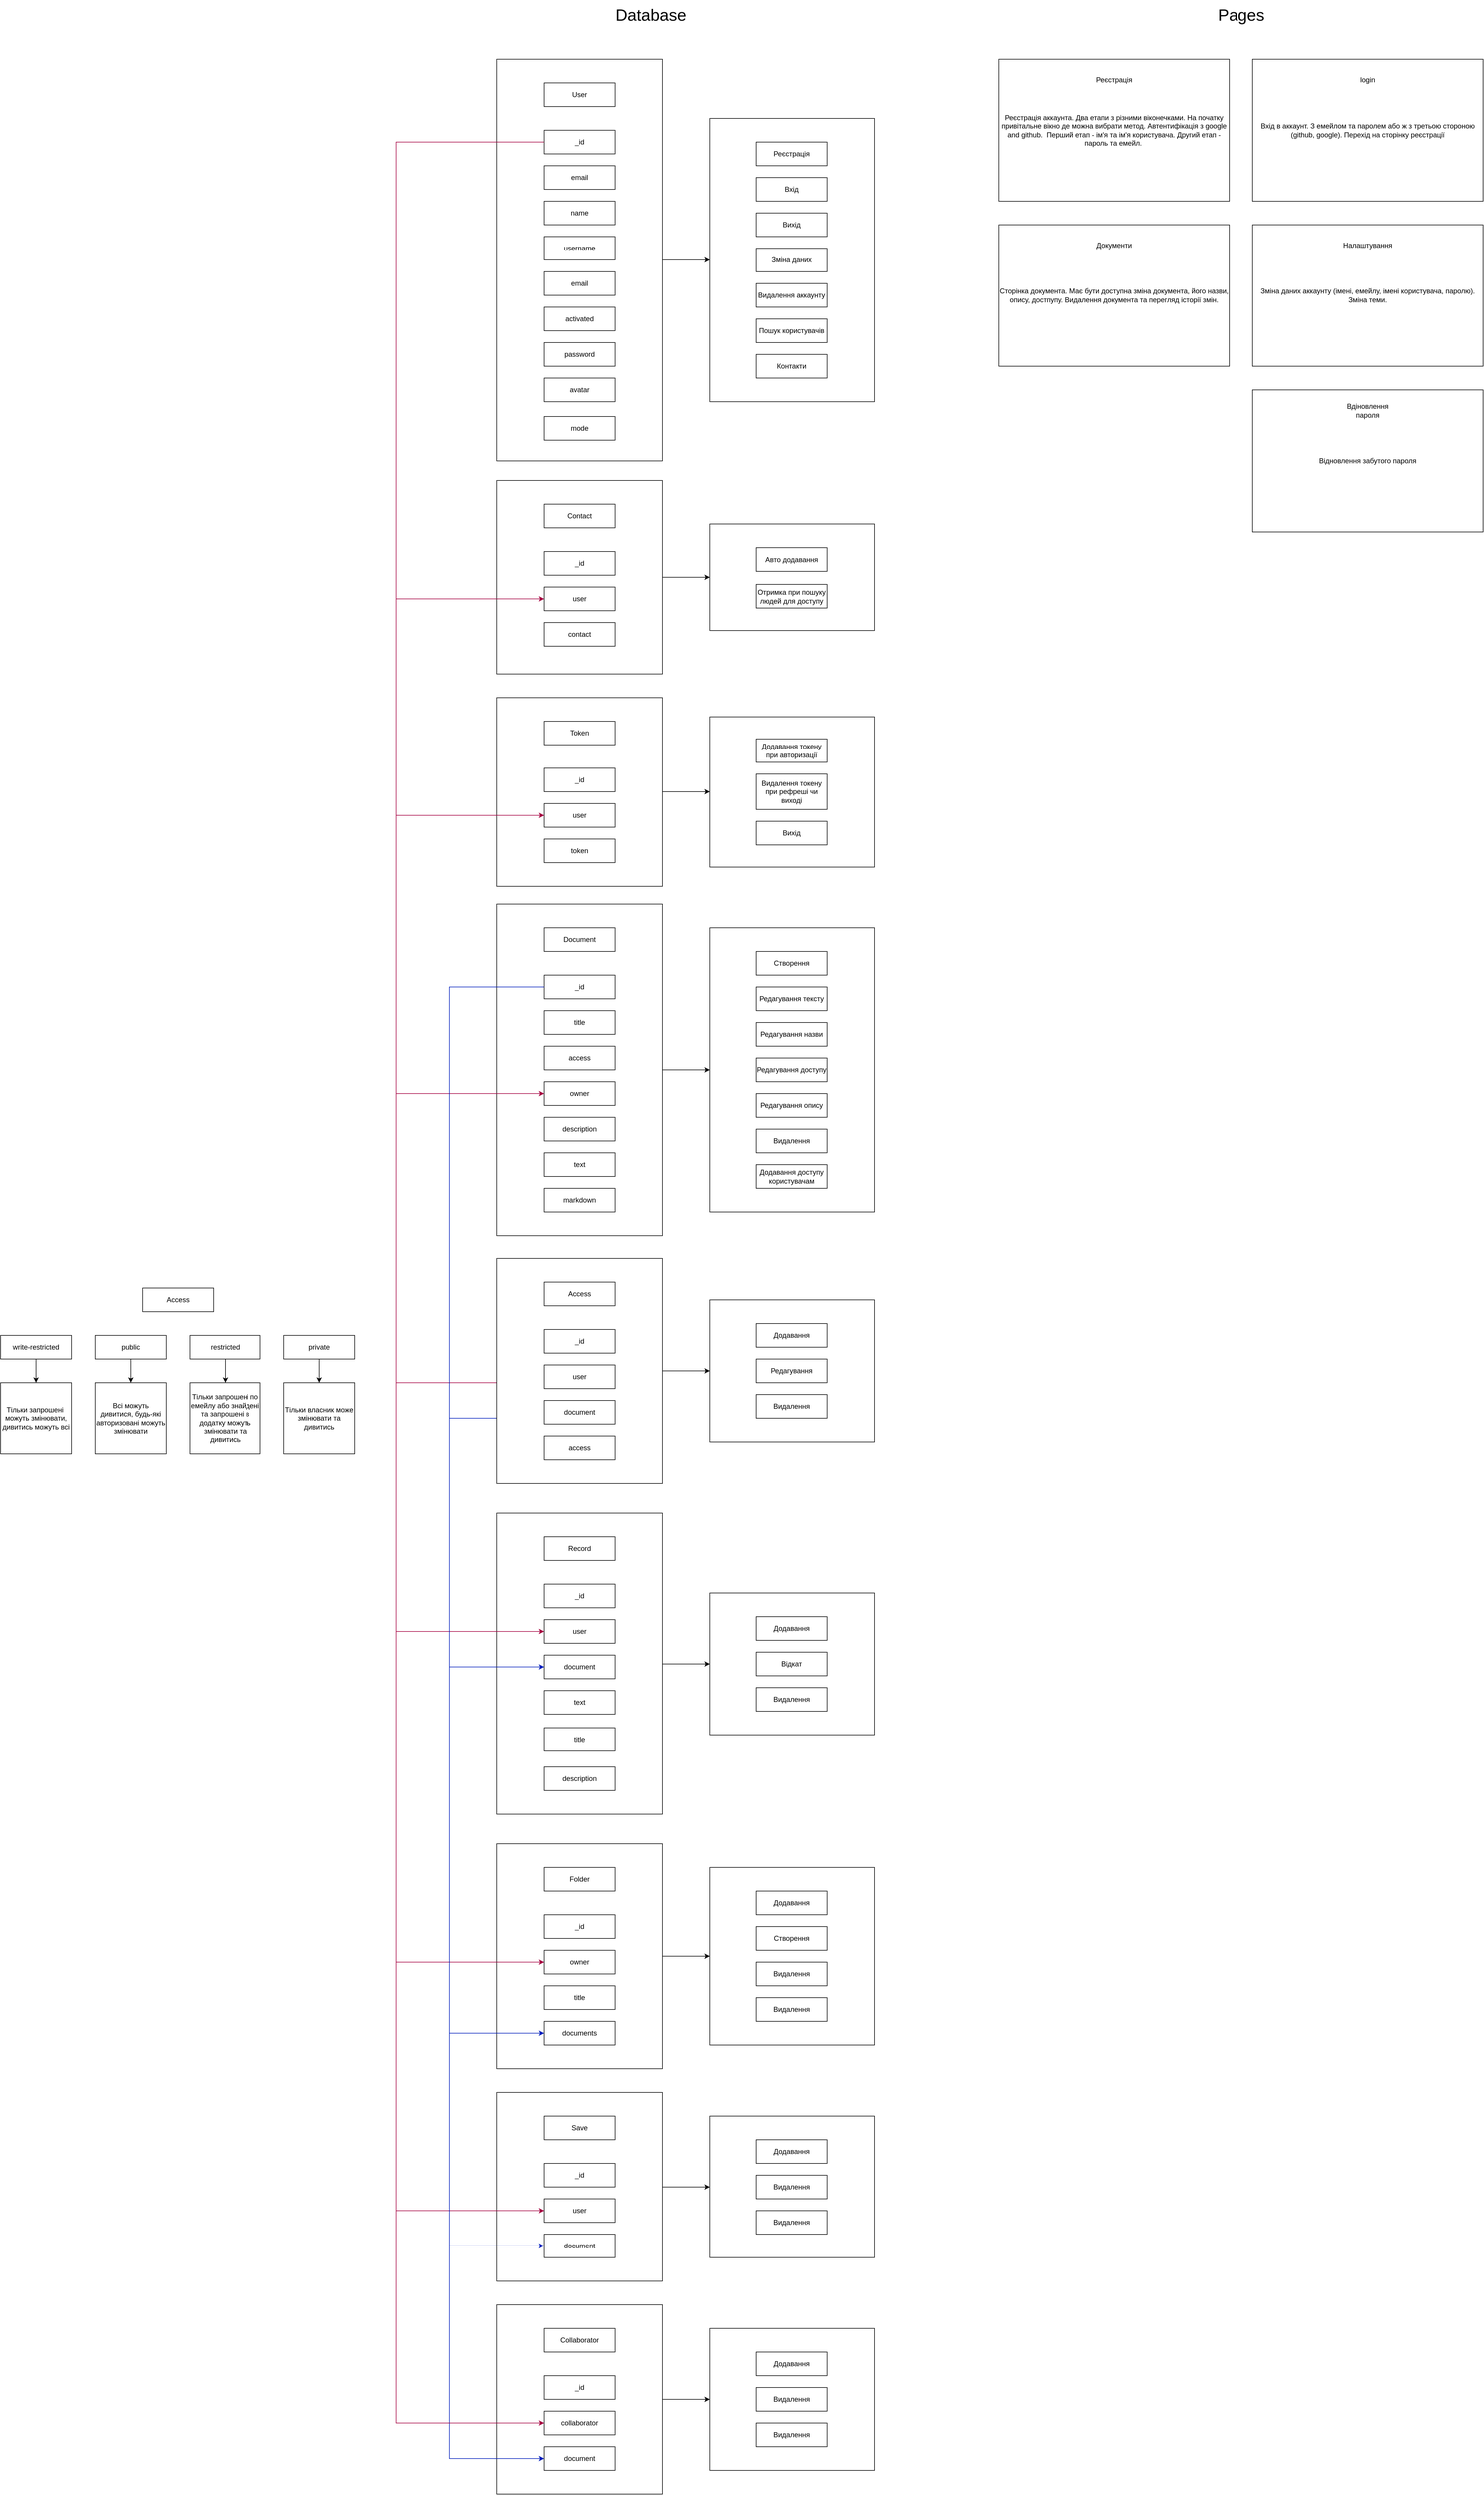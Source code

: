 <mxfile version="21.5.2" type="github">
  <diagram name="Сторінка-1" id="4nsPiJMsG7fjH1k0Aepe">
    <mxGraphModel dx="6904" dy="4074" grid="1" gridSize="10" guides="1" tooltips="1" connect="1" arrows="1" fold="1" page="1" pageScale="1" pageWidth="827" pageHeight="1169" math="0" shadow="0">
      <root>
        <mxCell id="0" />
        <mxCell id="1" parent="0" />
        <mxCell id="kGTJ_FDY-_hj6c9UGdYr-21" style="edgeStyle=orthogonalEdgeStyle;rounded=0;orthogonalLoop=1;jettySize=auto;html=1;exitX=1;exitY=0.5;exitDx=0;exitDy=0;entryX=0;entryY=0.5;entryDx=0;entryDy=0;" parent="1" source="kGTJ_FDY-_hj6c9UGdYr-20" target="kGTJ_FDY-_hj6c9UGdYr-18" edge="1">
          <mxGeometry relative="1" as="geometry" />
        </mxCell>
        <mxCell id="kGTJ_FDY-_hj6c9UGdYr-22" style="edgeStyle=orthogonalEdgeStyle;rounded=0;orthogonalLoop=1;jettySize=auto;html=1;exitX=1;exitY=0.5;exitDx=0;exitDy=0;entryX=0;entryY=0.5;entryDx=0;entryDy=0;" parent="1" source="kGTJ_FDY-_hj6c9UGdYr-23" target="kGTJ_FDY-_hj6c9UGdYr-24" edge="1">
          <mxGeometry relative="1" as="geometry" />
        </mxCell>
        <mxCell id="kGTJ_FDY-_hj6c9UGdYr-41" value="" style="group" parent="1" vertex="1" connectable="0">
          <mxGeometry x="200" y="180" width="280" height="480" as="geometry" />
        </mxCell>
        <mxCell id="kGTJ_FDY-_hj6c9UGdYr-18" value="" style="rounded=0;whiteSpace=wrap;html=1;" parent="kGTJ_FDY-_hj6c9UGdYr-41" vertex="1">
          <mxGeometry width="280" height="480" as="geometry" />
        </mxCell>
        <mxCell id="kGTJ_FDY-_hj6c9UGdYr-1" value="Реєстрація" style="rounded=0;whiteSpace=wrap;html=1;" parent="kGTJ_FDY-_hj6c9UGdYr-41" vertex="1">
          <mxGeometry x="80" y="40" width="120" height="40" as="geometry" />
        </mxCell>
        <mxCell id="kGTJ_FDY-_hj6c9UGdYr-2" value="Вхід" style="rounded=0;whiteSpace=wrap;html=1;" parent="kGTJ_FDY-_hj6c9UGdYr-41" vertex="1">
          <mxGeometry x="80" y="100" width="120" height="40" as="geometry" />
        </mxCell>
        <mxCell id="kGTJ_FDY-_hj6c9UGdYr-3" value="Вихід" style="rounded=0;whiteSpace=wrap;html=1;" parent="kGTJ_FDY-_hj6c9UGdYr-41" vertex="1">
          <mxGeometry x="80" y="160" width="120" height="40" as="geometry" />
        </mxCell>
        <mxCell id="kGTJ_FDY-_hj6c9UGdYr-4" value="Зміна даних" style="rounded=0;whiteSpace=wrap;html=1;" parent="kGTJ_FDY-_hj6c9UGdYr-41" vertex="1">
          <mxGeometry x="80" y="220" width="120" height="40" as="geometry" />
        </mxCell>
        <mxCell id="kGTJ_FDY-_hj6c9UGdYr-11" value="Пошук користувачів" style="rounded=0;whiteSpace=wrap;html=1;" parent="kGTJ_FDY-_hj6c9UGdYr-41" vertex="1">
          <mxGeometry x="80" y="340" width="120" height="40" as="geometry" />
        </mxCell>
        <mxCell id="kGTJ_FDY-_hj6c9UGdYr-15" value="Видалення аккаунту" style="rounded=0;whiteSpace=wrap;html=1;" parent="kGTJ_FDY-_hj6c9UGdYr-41" vertex="1">
          <mxGeometry x="80" y="280" width="120" height="40" as="geometry" />
        </mxCell>
        <mxCell id="kGTJ_FDY-_hj6c9UGdYr-16" value="Контакти" style="rounded=0;whiteSpace=wrap;html=1;" parent="kGTJ_FDY-_hj6c9UGdYr-41" vertex="1">
          <mxGeometry x="80" y="400" width="120" height="40" as="geometry" />
        </mxCell>
        <mxCell id="kGTJ_FDY-_hj6c9UGdYr-42" value="" style="group" parent="1" vertex="1" connectable="0">
          <mxGeometry x="-160" y="80" width="280" height="690" as="geometry" />
        </mxCell>
        <mxCell id="kGTJ_FDY-_hj6c9UGdYr-20" value="" style="rounded=0;whiteSpace=wrap;html=1;" parent="kGTJ_FDY-_hj6c9UGdYr-42" vertex="1">
          <mxGeometry width="280" height="680" as="geometry" />
        </mxCell>
        <mxCell id="kGTJ_FDY-_hj6c9UGdYr-5" value="User" style="rounded=0;whiteSpace=wrap;html=1;" parent="kGTJ_FDY-_hj6c9UGdYr-42" vertex="1">
          <mxGeometry x="80" y="40" width="120" height="40" as="geometry" />
        </mxCell>
        <mxCell id="kGTJ_FDY-_hj6c9UGdYr-6" value="email" style="rounded=0;whiteSpace=wrap;html=1;" parent="kGTJ_FDY-_hj6c9UGdYr-42" vertex="1">
          <mxGeometry x="80" y="180" width="120" height="40" as="geometry" />
        </mxCell>
        <mxCell id="kGTJ_FDY-_hj6c9UGdYr-7" value="name" style="rounded=0;whiteSpace=wrap;html=1;" parent="kGTJ_FDY-_hj6c9UGdYr-42" vertex="1">
          <mxGeometry x="80" y="240" width="120" height="40" as="geometry" />
        </mxCell>
        <mxCell id="kGTJ_FDY-_hj6c9UGdYr-8" value="username" style="rounded=0;whiteSpace=wrap;html=1;" parent="kGTJ_FDY-_hj6c9UGdYr-42" vertex="1">
          <mxGeometry x="80" y="300" width="120" height="40" as="geometry" />
        </mxCell>
        <mxCell id="kGTJ_FDY-_hj6c9UGdYr-9" value="email" style="rounded=0;whiteSpace=wrap;html=1;" parent="kGTJ_FDY-_hj6c9UGdYr-42" vertex="1">
          <mxGeometry x="80" y="360" width="120" height="40" as="geometry" />
        </mxCell>
        <mxCell id="kGTJ_FDY-_hj6c9UGdYr-10" value="activated" style="rounded=0;whiteSpace=wrap;html=1;" parent="kGTJ_FDY-_hj6c9UGdYr-42" vertex="1">
          <mxGeometry x="80" y="420" width="120" height="40" as="geometry" />
        </mxCell>
        <mxCell id="kGTJ_FDY-_hj6c9UGdYr-14" value="password" style="rounded=0;whiteSpace=wrap;html=1;" parent="kGTJ_FDY-_hj6c9UGdYr-42" vertex="1">
          <mxGeometry x="80" y="480" width="120" height="40" as="geometry" />
        </mxCell>
        <mxCell id="kGTJ_FDY-_hj6c9UGdYr-17" value="_id" style="rounded=0;whiteSpace=wrap;html=1;" parent="kGTJ_FDY-_hj6c9UGdYr-42" vertex="1">
          <mxGeometry x="80" y="120" width="120" height="40" as="geometry" />
        </mxCell>
        <mxCell id="kGTJ_FDY-_hj6c9UGdYr-40" value="avatar" style="rounded=0;whiteSpace=wrap;html=1;" parent="kGTJ_FDY-_hj6c9UGdYr-42" vertex="1">
          <mxGeometry x="80" y="540" width="120" height="40" as="geometry" />
        </mxCell>
        <mxCell id="kGTJ_FDY-_hj6c9UGdYr-98" value="mode" style="rounded=0;whiteSpace=wrap;html=1;" parent="kGTJ_FDY-_hj6c9UGdYr-42" vertex="1">
          <mxGeometry x="80" y="605" width="120" height="40" as="geometry" />
        </mxCell>
        <mxCell id="kGTJ_FDY-_hj6c9UGdYr-43" value="" style="group" parent="1" vertex="1" connectable="0">
          <mxGeometry x="200" y="866.5" width="280" height="180" as="geometry" />
        </mxCell>
        <mxCell id="kGTJ_FDY-_hj6c9UGdYr-24" value="" style="rounded=0;whiteSpace=wrap;html=1;" parent="kGTJ_FDY-_hj6c9UGdYr-43" vertex="1">
          <mxGeometry width="280" height="180" as="geometry" />
        </mxCell>
        <mxCell id="kGTJ_FDY-_hj6c9UGdYr-25" value="Авто додавання" style="rounded=0;whiteSpace=wrap;html=1;" parent="kGTJ_FDY-_hj6c9UGdYr-43" vertex="1">
          <mxGeometry x="80" y="40" width="120" height="40" as="geometry" />
        </mxCell>
        <mxCell id="kGTJ_FDY-_hj6c9UGdYr-157" value="Отримка при пошуку людей для доступу" style="rounded=0;whiteSpace=wrap;html=1;" parent="kGTJ_FDY-_hj6c9UGdYr-43" vertex="1">
          <mxGeometry x="80" y="102" width="120" height="40" as="geometry" />
        </mxCell>
        <mxCell id="kGTJ_FDY-_hj6c9UGdYr-44" value="" style="group" parent="1" vertex="1" connectable="0">
          <mxGeometry x="-160" y="793" width="280" height="327" as="geometry" />
        </mxCell>
        <mxCell id="kGTJ_FDY-_hj6c9UGdYr-23" value="" style="rounded=0;whiteSpace=wrap;html=1;" parent="kGTJ_FDY-_hj6c9UGdYr-44" vertex="1">
          <mxGeometry width="280" height="327" as="geometry" />
        </mxCell>
        <mxCell id="kGTJ_FDY-_hj6c9UGdYr-29" value="Contact" style="rounded=0;whiteSpace=wrap;html=1;" parent="kGTJ_FDY-_hj6c9UGdYr-44" vertex="1">
          <mxGeometry x="80" y="40" width="120" height="40" as="geometry" />
        </mxCell>
        <mxCell id="kGTJ_FDY-_hj6c9UGdYr-30" value="user" style="rounded=0;whiteSpace=wrap;html=1;" parent="kGTJ_FDY-_hj6c9UGdYr-44" vertex="1">
          <mxGeometry x="80" y="180" width="120" height="40" as="geometry" />
        </mxCell>
        <mxCell id="kGTJ_FDY-_hj6c9UGdYr-31" value="contact" style="rounded=0;whiteSpace=wrap;html=1;" parent="kGTJ_FDY-_hj6c9UGdYr-44" vertex="1">
          <mxGeometry x="80" y="240" width="120" height="40" as="geometry" />
        </mxCell>
        <mxCell id="kGTJ_FDY-_hj6c9UGdYr-39" value="_id" style="rounded=0;whiteSpace=wrap;html=1;" parent="kGTJ_FDY-_hj6c9UGdYr-44" vertex="1">
          <mxGeometry x="80" y="120" width="120" height="40" as="geometry" />
        </mxCell>
        <mxCell id="kGTJ_FDY-_hj6c9UGdYr-55" style="edgeStyle=orthogonalEdgeStyle;rounded=0;orthogonalLoop=1;jettySize=auto;html=1;exitX=1;exitY=0.5;exitDx=0;exitDy=0;entryX=0;entryY=0.5;entryDx=0;entryDy=0;" parent="1" source="kGTJ_FDY-_hj6c9UGdYr-66" target="kGTJ_FDY-_hj6c9UGdYr-57" edge="1">
          <mxGeometry relative="1" as="geometry" />
        </mxCell>
        <mxCell id="kGTJ_FDY-_hj6c9UGdYr-65" value="ac" style="group" parent="1" vertex="1" connectable="0">
          <mxGeometry x="-160" y="1160" width="280" height="620" as="geometry" />
        </mxCell>
        <mxCell id="kGTJ_FDY-_hj6c9UGdYr-66" value="" style="rounded=0;whiteSpace=wrap;html=1;" parent="kGTJ_FDY-_hj6c9UGdYr-65" vertex="1">
          <mxGeometry width="280" height="320" as="geometry" />
        </mxCell>
        <mxCell id="kGTJ_FDY-_hj6c9UGdYr-67" value="Token" style="rounded=0;whiteSpace=wrap;html=1;" parent="kGTJ_FDY-_hj6c9UGdYr-65" vertex="1">
          <mxGeometry x="80" y="40" width="120" height="40" as="geometry" />
        </mxCell>
        <mxCell id="kGTJ_FDY-_hj6c9UGdYr-68" value="user" style="rounded=0;whiteSpace=wrap;html=1;" parent="kGTJ_FDY-_hj6c9UGdYr-65" vertex="1">
          <mxGeometry x="80" y="180" width="120" height="40" as="geometry" />
        </mxCell>
        <mxCell id="kGTJ_FDY-_hj6c9UGdYr-69" value="token" style="rounded=0;whiteSpace=wrap;html=1;" parent="kGTJ_FDY-_hj6c9UGdYr-65" vertex="1">
          <mxGeometry x="80" y="240" width="120" height="40" as="geometry" />
        </mxCell>
        <mxCell id="kGTJ_FDY-_hj6c9UGdYr-74" value="_id" style="rounded=0;whiteSpace=wrap;html=1;" parent="kGTJ_FDY-_hj6c9UGdYr-65" vertex="1">
          <mxGeometry x="80" y="120" width="120" height="40" as="geometry" />
        </mxCell>
        <mxCell id="kGTJ_FDY-_hj6c9UGdYr-78" value="" style="group" parent="1" vertex="1" connectable="0">
          <mxGeometry x="200" y="1550" width="280" height="480" as="geometry" />
        </mxCell>
        <mxCell id="kGTJ_FDY-_hj6c9UGdYr-79" value="" style="rounded=0;whiteSpace=wrap;html=1;" parent="kGTJ_FDY-_hj6c9UGdYr-78" vertex="1">
          <mxGeometry width="280" height="480" as="geometry" />
        </mxCell>
        <mxCell id="kGTJ_FDY-_hj6c9UGdYr-80" value="Створення" style="rounded=0;whiteSpace=wrap;html=1;" parent="kGTJ_FDY-_hj6c9UGdYr-78" vertex="1">
          <mxGeometry x="80" y="40" width="120" height="40" as="geometry" />
        </mxCell>
        <mxCell id="kGTJ_FDY-_hj6c9UGdYr-81" value="Редагування тексту" style="rounded=0;whiteSpace=wrap;html=1;" parent="kGTJ_FDY-_hj6c9UGdYr-78" vertex="1">
          <mxGeometry x="80" y="100" width="120" height="40" as="geometry" />
        </mxCell>
        <mxCell id="kGTJ_FDY-_hj6c9UGdYr-82" value="Редагування назви" style="rounded=0;whiteSpace=wrap;html=1;" parent="kGTJ_FDY-_hj6c9UGdYr-78" vertex="1">
          <mxGeometry x="80" y="160" width="120" height="40" as="geometry" />
        </mxCell>
        <mxCell id="kGTJ_FDY-_hj6c9UGdYr-83" value="Редагування доступу" style="rounded=0;whiteSpace=wrap;html=1;" parent="kGTJ_FDY-_hj6c9UGdYr-78" vertex="1">
          <mxGeometry x="80" y="220" width="120" height="40" as="geometry" />
        </mxCell>
        <mxCell id="kGTJ_FDY-_hj6c9UGdYr-84" value="Видалення" style="rounded=0;whiteSpace=wrap;html=1;" parent="kGTJ_FDY-_hj6c9UGdYr-78" vertex="1">
          <mxGeometry x="80" y="340" width="120" height="40" as="geometry" />
        </mxCell>
        <mxCell id="kGTJ_FDY-_hj6c9UGdYr-85" value="Редагування опису" style="rounded=0;whiteSpace=wrap;html=1;" parent="kGTJ_FDY-_hj6c9UGdYr-78" vertex="1">
          <mxGeometry x="80" y="280" width="120" height="40" as="geometry" />
        </mxCell>
        <mxCell id="kGTJ_FDY-_hj6c9UGdYr-86" value="Додавання доступу користувачам" style="rounded=0;whiteSpace=wrap;html=1;" parent="kGTJ_FDY-_hj6c9UGdYr-78" vertex="1">
          <mxGeometry x="80" y="400" width="120" height="40" as="geometry" />
        </mxCell>
        <mxCell id="kGTJ_FDY-_hj6c9UGdYr-87" value="" style="group" parent="1" vertex="1" connectable="0">
          <mxGeometry x="-160" y="1510" width="280" height="620" as="geometry" />
        </mxCell>
        <mxCell id="kGTJ_FDY-_hj6c9UGdYr-88" value="" style="rounded=0;whiteSpace=wrap;html=1;" parent="kGTJ_FDY-_hj6c9UGdYr-87" vertex="1">
          <mxGeometry width="280" height="560" as="geometry" />
        </mxCell>
        <mxCell id="kGTJ_FDY-_hj6c9UGdYr-89" value="Document" style="rounded=0;whiteSpace=wrap;html=1;" parent="kGTJ_FDY-_hj6c9UGdYr-87" vertex="1">
          <mxGeometry x="80" y="40" width="120" height="40" as="geometry" />
        </mxCell>
        <mxCell id="kGTJ_FDY-_hj6c9UGdYr-90" value="title" style="rounded=0;whiteSpace=wrap;html=1;" parent="kGTJ_FDY-_hj6c9UGdYr-87" vertex="1">
          <mxGeometry x="80" y="180" width="120" height="40" as="geometry" />
        </mxCell>
        <mxCell id="kGTJ_FDY-_hj6c9UGdYr-91" value="access" style="rounded=0;whiteSpace=wrap;html=1;" parent="kGTJ_FDY-_hj6c9UGdYr-87" vertex="1">
          <mxGeometry x="80" y="240" width="120" height="40" as="geometry" />
        </mxCell>
        <mxCell id="kGTJ_FDY-_hj6c9UGdYr-92" value="owner" style="rounded=0;whiteSpace=wrap;html=1;" parent="kGTJ_FDY-_hj6c9UGdYr-87" vertex="1">
          <mxGeometry x="80" y="300" width="120" height="40" as="geometry" />
        </mxCell>
        <mxCell id="kGTJ_FDY-_hj6c9UGdYr-93" value="description" style="rounded=0;whiteSpace=wrap;html=1;" parent="kGTJ_FDY-_hj6c9UGdYr-87" vertex="1">
          <mxGeometry x="80" y="360" width="120" height="40" as="geometry" />
        </mxCell>
        <mxCell id="kGTJ_FDY-_hj6c9UGdYr-94" value="text" style="rounded=0;whiteSpace=wrap;html=1;" parent="kGTJ_FDY-_hj6c9UGdYr-87" vertex="1">
          <mxGeometry x="80" y="420" width="120" height="40" as="geometry" />
        </mxCell>
        <mxCell id="kGTJ_FDY-_hj6c9UGdYr-95" value="markdown" style="rounded=0;whiteSpace=wrap;html=1;" parent="kGTJ_FDY-_hj6c9UGdYr-87" vertex="1">
          <mxGeometry x="80" y="480" width="120" height="40" as="geometry" />
        </mxCell>
        <mxCell id="kGTJ_FDY-_hj6c9UGdYr-96" value="_id" style="rounded=0;whiteSpace=wrap;html=1;" parent="kGTJ_FDY-_hj6c9UGdYr-87" vertex="1">
          <mxGeometry x="80" y="120" width="120" height="40" as="geometry" />
        </mxCell>
        <mxCell id="kGTJ_FDY-_hj6c9UGdYr-77" style="edgeStyle=orthogonalEdgeStyle;rounded=0;orthogonalLoop=1;jettySize=auto;html=1;exitX=1;exitY=0.5;exitDx=0;exitDy=0;entryX=0;entryY=0.5;entryDx=0;entryDy=0;" parent="1" source="kGTJ_FDY-_hj6c9UGdYr-88" target="kGTJ_FDY-_hj6c9UGdYr-79" edge="1">
          <mxGeometry relative="1" as="geometry" />
        </mxCell>
        <mxCell id="kGTJ_FDY-_hj6c9UGdYr-103" value="" style="group" parent="1" vertex="1" connectable="0">
          <mxGeometry x="200" y="1192.5" width="280" height="255" as="geometry" />
        </mxCell>
        <mxCell id="kGTJ_FDY-_hj6c9UGdYr-57" value="" style="rounded=0;whiteSpace=wrap;html=1;" parent="kGTJ_FDY-_hj6c9UGdYr-103" vertex="1">
          <mxGeometry width="280" height="255" as="geometry" />
        </mxCell>
        <mxCell id="kGTJ_FDY-_hj6c9UGdYr-58" value="Додавання токену при авторизації" style="rounded=0;whiteSpace=wrap;html=1;" parent="kGTJ_FDY-_hj6c9UGdYr-103" vertex="1">
          <mxGeometry x="80" y="37.5" width="120" height="40" as="geometry" />
        </mxCell>
        <mxCell id="kGTJ_FDY-_hj6c9UGdYr-59" value="Видалення токену при рефреші чи виході" style="rounded=0;whiteSpace=wrap;html=1;" parent="kGTJ_FDY-_hj6c9UGdYr-103" vertex="1">
          <mxGeometry x="80" y="97.5" width="120" height="60" as="geometry" />
        </mxCell>
        <mxCell id="kGTJ_FDY-_hj6c9UGdYr-60" value="Вихід" style="rounded=0;whiteSpace=wrap;html=1;" parent="kGTJ_FDY-_hj6c9UGdYr-103" vertex="1">
          <mxGeometry x="80" y="177.5" width="120" height="40" as="geometry" />
        </mxCell>
        <mxCell id="kGTJ_FDY-_hj6c9UGdYr-124" style="edgeStyle=orthogonalEdgeStyle;rounded=0;orthogonalLoop=1;jettySize=auto;html=1;exitX=0;exitY=0.5;exitDx=0;exitDy=0;entryX=0;entryY=0.5;entryDx=0;entryDy=0;fillColor=#d80073;strokeColor=#A50040;" parent="1" source="kGTJ_FDY-_hj6c9UGdYr-17" target="kGTJ_FDY-_hj6c9UGdYr-30" edge="1">
          <mxGeometry relative="1" as="geometry">
            <Array as="points">
              <mxPoint x="-330" y="220" />
              <mxPoint x="-330" y="993" />
            </Array>
          </mxGeometry>
        </mxCell>
        <mxCell id="kGTJ_FDY-_hj6c9UGdYr-125" style="edgeStyle=orthogonalEdgeStyle;rounded=0;orthogonalLoop=1;jettySize=auto;html=1;exitX=0;exitY=0.5;exitDx=0;exitDy=0;entryX=0;entryY=0.5;entryDx=0;entryDy=0;fillColor=#d80073;strokeColor=#A50040;" parent="1" source="kGTJ_FDY-_hj6c9UGdYr-17" target="kGTJ_FDY-_hj6c9UGdYr-68" edge="1">
          <mxGeometry relative="1" as="geometry">
            <Array as="points">
              <mxPoint x="-330" y="220" />
              <mxPoint x="-330" y="1360" />
            </Array>
          </mxGeometry>
        </mxCell>
        <mxCell id="kGTJ_FDY-_hj6c9UGdYr-126" style="edgeStyle=orthogonalEdgeStyle;rounded=0;orthogonalLoop=1;jettySize=auto;html=1;exitX=0;exitY=0.5;exitDx=0;exitDy=0;entryX=0;entryY=0.5;entryDx=0;entryDy=0;fillColor=#d80073;strokeColor=#A50040;" parent="1" source="kGTJ_FDY-_hj6c9UGdYr-17" target="kGTJ_FDY-_hj6c9UGdYr-92" edge="1">
          <mxGeometry relative="1" as="geometry">
            <Array as="points">
              <mxPoint x="-330" y="220" />
              <mxPoint x="-330" y="1830" />
            </Array>
          </mxGeometry>
        </mxCell>
        <mxCell id="kGTJ_FDY-_hj6c9UGdYr-127" style="edgeStyle=orthogonalEdgeStyle;rounded=0;orthogonalLoop=1;jettySize=auto;html=1;exitX=0;exitY=0.5;exitDx=0;exitDy=0;entryX=0;entryY=0.5;entryDx=0;entryDy=0;fillColor=#d80073;strokeColor=#A50040;" parent="1" source="kGTJ_FDY-_hj6c9UGdYr-17" target="kGTJ_FDY-_hj6c9UGdYr-116" edge="1">
          <mxGeometry relative="1" as="geometry">
            <Array as="points">
              <mxPoint x="-330" y="220" />
              <mxPoint x="-330" y="2320" />
            </Array>
          </mxGeometry>
        </mxCell>
        <mxCell id="kGTJ_FDY-_hj6c9UGdYr-128" style="edgeStyle=orthogonalEdgeStyle;rounded=0;orthogonalLoop=1;jettySize=auto;html=1;exitX=0;exitY=0.5;exitDx=0;exitDy=0;entryX=0;entryY=0.5;entryDx=0;entryDy=0;fillColor=#0050ef;strokeColor=#001DBC;" parent="1" source="kGTJ_FDY-_hj6c9UGdYr-96" target="kGTJ_FDY-_hj6c9UGdYr-117" edge="1">
          <mxGeometry relative="1" as="geometry">
            <Array as="points">
              <mxPoint x="-240" y="1650" />
              <mxPoint x="-240" y="2380" />
            </Array>
          </mxGeometry>
        </mxCell>
        <mxCell id="kGTJ_FDY-_hj6c9UGdYr-123" style="edgeStyle=orthogonalEdgeStyle;rounded=0;orthogonalLoop=1;jettySize=auto;html=1;exitX=1;exitY=0.5;exitDx=0;exitDy=0;entryX=0;entryY=0.5;entryDx=0;entryDy=0;" parent="1" source="kGTJ_FDY-_hj6c9UGdYr-114" target="kGTJ_FDY-_hj6c9UGdYr-105" edge="1">
          <mxGeometry relative="1" as="geometry" />
        </mxCell>
        <mxCell id="kGTJ_FDY-_hj6c9UGdYr-139" style="edgeStyle=orthogonalEdgeStyle;rounded=0;orthogonalLoop=1;jettySize=auto;html=1;exitX=1;exitY=0.5;exitDx=0;exitDy=0;entryX=0;entryY=0.5;entryDx=0;entryDy=0;" parent="1" source="kGTJ_FDY-_hj6c9UGdYr-133" target="kGTJ_FDY-_hj6c9UGdYr-129" edge="1">
          <mxGeometry relative="1" as="geometry" />
        </mxCell>
        <mxCell id="kGTJ_FDY-_hj6c9UGdYr-143" value="" style="group" parent="1" vertex="1" connectable="0">
          <mxGeometry x="200" y="2675" width="280" height="240" as="geometry" />
        </mxCell>
        <mxCell id="kGTJ_FDY-_hj6c9UGdYr-129" value="" style="rounded=0;whiteSpace=wrap;html=1;" parent="kGTJ_FDY-_hj6c9UGdYr-143" vertex="1">
          <mxGeometry width="280" height="240" as="geometry" />
        </mxCell>
        <mxCell id="kGTJ_FDY-_hj6c9UGdYr-130" value="Додавання" style="rounded=0;whiteSpace=wrap;html=1;" parent="kGTJ_FDY-_hj6c9UGdYr-143" vertex="1">
          <mxGeometry x="80" y="40" width="120" height="40" as="geometry" />
        </mxCell>
        <mxCell id="kGTJ_FDY-_hj6c9UGdYr-131" value="Відкат" style="rounded=0;whiteSpace=wrap;html=1;" parent="kGTJ_FDY-_hj6c9UGdYr-143" vertex="1">
          <mxGeometry x="80" y="100" width="120" height="40" as="geometry" />
        </mxCell>
        <mxCell id="kGTJ_FDY-_hj6c9UGdYr-132" value="Видалення" style="rounded=0;whiteSpace=wrap;html=1;" parent="kGTJ_FDY-_hj6c9UGdYr-143" vertex="1">
          <mxGeometry x="80" y="160" width="120" height="40" as="geometry" />
        </mxCell>
        <mxCell id="kGTJ_FDY-_hj6c9UGdYr-144" value="" style="group" parent="1" vertex="1" connectable="0">
          <mxGeometry x="-160" y="2540" width="280" height="560" as="geometry" />
        </mxCell>
        <mxCell id="kGTJ_FDY-_hj6c9UGdYr-140" value="markdown" style="rounded=0;whiteSpace=wrap;html=1;" parent="kGTJ_FDY-_hj6c9UGdYr-144" vertex="1">
          <mxGeometry x="80" y="370" width="120" height="40" as="geometry" />
        </mxCell>
        <mxCell id="kGTJ_FDY-_hj6c9UGdYr-141" value="title" style="rounded=0;whiteSpace=wrap;html=1;" parent="kGTJ_FDY-_hj6c9UGdYr-144" vertex="1">
          <mxGeometry x="80" y="430" width="120" height="40" as="geometry" />
        </mxCell>
        <mxCell id="kGTJ_FDY-_hj6c9UGdYr-133" value="" style="rounded=0;whiteSpace=wrap;html=1;" parent="kGTJ_FDY-_hj6c9UGdYr-144" vertex="1">
          <mxGeometry width="280" height="510" as="geometry" />
        </mxCell>
        <mxCell id="kGTJ_FDY-_hj6c9UGdYr-134" value="Record" style="rounded=0;whiteSpace=wrap;html=1;" parent="kGTJ_FDY-_hj6c9UGdYr-144" vertex="1">
          <mxGeometry x="80" y="40" width="120" height="40" as="geometry" />
        </mxCell>
        <mxCell id="kGTJ_FDY-_hj6c9UGdYr-135" value="user" style="rounded=0;whiteSpace=wrap;html=1;" parent="kGTJ_FDY-_hj6c9UGdYr-144" vertex="1">
          <mxGeometry x="80" y="180" width="120" height="40" as="geometry" />
        </mxCell>
        <mxCell id="kGTJ_FDY-_hj6c9UGdYr-136" value="document" style="rounded=0;whiteSpace=wrap;html=1;" parent="kGTJ_FDY-_hj6c9UGdYr-144" vertex="1">
          <mxGeometry x="80" y="240" width="120" height="40" as="geometry" />
        </mxCell>
        <mxCell id="kGTJ_FDY-_hj6c9UGdYr-137" value="text" style="rounded=0;whiteSpace=wrap;html=1;" parent="kGTJ_FDY-_hj6c9UGdYr-144" vertex="1">
          <mxGeometry x="80" y="300" width="120" height="40" as="geometry" />
        </mxCell>
        <mxCell id="kGTJ_FDY-_hj6c9UGdYr-138" value="_id" style="rounded=0;whiteSpace=wrap;html=1;" parent="kGTJ_FDY-_hj6c9UGdYr-144" vertex="1">
          <mxGeometry x="80" y="120" width="120" height="40" as="geometry" />
        </mxCell>
        <mxCell id="kGTJ_FDY-_hj6c9UGdYr-147" value="title" style="rounded=0;whiteSpace=wrap;html=1;" parent="kGTJ_FDY-_hj6c9UGdYr-144" vertex="1">
          <mxGeometry x="80" y="363" width="120" height="40" as="geometry" />
        </mxCell>
        <mxCell id="kGTJ_FDY-_hj6c9UGdYr-151" value="description" style="rounded=0;whiteSpace=wrap;html=1;" parent="kGTJ_FDY-_hj6c9UGdYr-144" vertex="1">
          <mxGeometry x="80" y="430" width="120" height="40" as="geometry" />
        </mxCell>
        <mxCell id="kGTJ_FDY-_hj6c9UGdYr-145" value="" style="group" parent="1" vertex="1" connectable="0">
          <mxGeometry x="200" y="2180" width="280" height="240" as="geometry" />
        </mxCell>
        <mxCell id="kGTJ_FDY-_hj6c9UGdYr-105" value="" style="rounded=0;whiteSpace=wrap;html=1;" parent="kGTJ_FDY-_hj6c9UGdYr-145" vertex="1">
          <mxGeometry width="280" height="240" as="geometry" />
        </mxCell>
        <mxCell id="kGTJ_FDY-_hj6c9UGdYr-106" value="Додавання" style="rounded=0;whiteSpace=wrap;html=1;" parent="kGTJ_FDY-_hj6c9UGdYr-145" vertex="1">
          <mxGeometry x="80" y="40" width="120" height="40" as="geometry" />
        </mxCell>
        <mxCell id="kGTJ_FDY-_hj6c9UGdYr-107" value="Редагування" style="rounded=0;whiteSpace=wrap;html=1;" parent="kGTJ_FDY-_hj6c9UGdYr-145" vertex="1">
          <mxGeometry x="80" y="100" width="120" height="40" as="geometry" />
        </mxCell>
        <mxCell id="kGTJ_FDY-_hj6c9UGdYr-108" value="Видалення" style="rounded=0;whiteSpace=wrap;html=1;" parent="kGTJ_FDY-_hj6c9UGdYr-145" vertex="1">
          <mxGeometry x="80" y="160" width="120" height="40" as="geometry" />
        </mxCell>
        <mxCell id="kGTJ_FDY-_hj6c9UGdYr-146" value="" style="group" parent="1" vertex="1" connectable="0">
          <mxGeometry x="-160" y="2110" width="280" height="380" as="geometry" />
        </mxCell>
        <mxCell id="kGTJ_FDY-_hj6c9UGdYr-114" value="" style="rounded=0;whiteSpace=wrap;html=1;" parent="kGTJ_FDY-_hj6c9UGdYr-146" vertex="1">
          <mxGeometry width="280" height="380" as="geometry" />
        </mxCell>
        <mxCell id="kGTJ_FDY-_hj6c9UGdYr-115" value="Access" style="rounded=0;whiteSpace=wrap;html=1;" parent="kGTJ_FDY-_hj6c9UGdYr-146" vertex="1">
          <mxGeometry x="80" y="40" width="120" height="40" as="geometry" />
        </mxCell>
        <mxCell id="kGTJ_FDY-_hj6c9UGdYr-116" value="user" style="rounded=0;whiteSpace=wrap;html=1;" parent="kGTJ_FDY-_hj6c9UGdYr-146" vertex="1">
          <mxGeometry x="80" y="180" width="120" height="40" as="geometry" />
        </mxCell>
        <mxCell id="kGTJ_FDY-_hj6c9UGdYr-117" value="document" style="rounded=0;whiteSpace=wrap;html=1;" parent="kGTJ_FDY-_hj6c9UGdYr-146" vertex="1">
          <mxGeometry x="80" y="240" width="120" height="40" as="geometry" />
        </mxCell>
        <mxCell id="kGTJ_FDY-_hj6c9UGdYr-118" value="access" style="rounded=0;whiteSpace=wrap;html=1;" parent="kGTJ_FDY-_hj6c9UGdYr-146" vertex="1">
          <mxGeometry x="80" y="300" width="120" height="40" as="geometry" />
        </mxCell>
        <mxCell id="kGTJ_FDY-_hj6c9UGdYr-122" value="_id" style="rounded=0;whiteSpace=wrap;html=1;" parent="kGTJ_FDY-_hj6c9UGdYr-146" vertex="1">
          <mxGeometry x="80" y="120" width="120" height="40" as="geometry" />
        </mxCell>
        <mxCell id="kGTJ_FDY-_hj6c9UGdYr-152" style="edgeStyle=orthogonalEdgeStyle;rounded=0;orthogonalLoop=1;jettySize=auto;html=1;exitX=0;exitY=0.5;exitDx=0;exitDy=0;entryX=0;entryY=0.5;entryDx=0;entryDy=0;fillColor=#d80073;strokeColor=#A50040;" parent="1" source="kGTJ_FDY-_hj6c9UGdYr-17" target="kGTJ_FDY-_hj6c9UGdYr-135" edge="1">
          <mxGeometry relative="1" as="geometry">
            <Array as="points">
              <mxPoint x="-330" y="220" />
              <mxPoint x="-330" y="2740" />
            </Array>
          </mxGeometry>
        </mxCell>
        <mxCell id="kGTJ_FDY-_hj6c9UGdYr-153" style="edgeStyle=orthogonalEdgeStyle;rounded=0;orthogonalLoop=1;jettySize=auto;html=1;exitX=0;exitY=0.5;exitDx=0;exitDy=0;entryX=0;entryY=0.5;entryDx=0;entryDy=0;fillColor=#0050ef;strokeColor=#001DBC;" parent="1" source="kGTJ_FDY-_hj6c9UGdYr-96" target="kGTJ_FDY-_hj6c9UGdYr-136" edge="1">
          <mxGeometry relative="1" as="geometry">
            <Array as="points">
              <mxPoint x="-240" y="1650" />
              <mxPoint x="-240" y="2800" />
            </Array>
          </mxGeometry>
        </mxCell>
        <mxCell id="kGTJ_FDY-_hj6c9UGdYr-154" value="Database" style="text;html=1;align=center;verticalAlign=middle;resizable=0;points=[];autosize=1;strokeColor=none;fillColor=none;strokeWidth=7;fontSize=28;" parent="1" vertex="1">
          <mxGeometry x="30" y="-20" width="140" height="50" as="geometry" />
        </mxCell>
        <mxCell id="kGTJ_FDY-_hj6c9UGdYr-155" value="Pages" style="text;html=1;align=center;verticalAlign=middle;resizable=0;points=[];autosize=1;strokeColor=none;fillColor=none;strokeWidth=7;fontSize=28;" parent="1" vertex="1">
          <mxGeometry x="1050" y="-20" width="100" height="50" as="geometry" />
        </mxCell>
        <mxCell id="kGTJ_FDY-_hj6c9UGdYr-182" value="Вхід в аккаунт. З емейлом та паролем або ж з третьою стороною (github, google). Перехід на сторінку реєстрації" style="rounded=0;whiteSpace=wrap;html=1;" parent="1" vertex="1">
          <mxGeometry x="1120" y="80" width="390" height="240" as="geometry" />
        </mxCell>
        <mxCell id="kGTJ_FDY-_hj6c9UGdYr-183" value="login" style="text;html=1;strokeColor=none;fillColor=none;align=center;verticalAlign=middle;whiteSpace=wrap;rounded=0;" parent="1" vertex="1">
          <mxGeometry x="1285" y="100" width="60" height="30" as="geometry" />
        </mxCell>
        <mxCell id="kGTJ_FDY-_hj6c9UGdYr-184" value="Реєстрація аккаунта. Два етапи з різними віконечками. На початку привітальне вікно де можна вибрати метод. Автентифікація з google and github.&amp;nbsp; Перший етап - ім&#39;я та ім&#39;я користувача. Другий етап - пароль та емейл.&amp;nbsp;" style="rounded=0;whiteSpace=wrap;html=1;" parent="1" vertex="1">
          <mxGeometry x="690" y="80" width="390" height="240" as="geometry" />
        </mxCell>
        <mxCell id="kGTJ_FDY-_hj6c9UGdYr-185" value="Реєстрація" style="text;html=1;strokeColor=none;fillColor=none;align=center;verticalAlign=middle;whiteSpace=wrap;rounded=0;" parent="1" vertex="1">
          <mxGeometry x="855" y="100" width="60" height="30" as="geometry" />
        </mxCell>
        <mxCell id="kGTJ_FDY-_hj6c9UGdYr-186" value="Сторінка документа. Має бути доступна зміна документа, його назви, опису, достпупу. Видалення документа та перегляд історії змін." style="rounded=0;whiteSpace=wrap;html=1;" parent="1" vertex="1">
          <mxGeometry x="690" y="360" width="390" height="240" as="geometry" />
        </mxCell>
        <mxCell id="kGTJ_FDY-_hj6c9UGdYr-187" value="Документи" style="text;html=1;strokeColor=none;fillColor=none;align=center;verticalAlign=middle;whiteSpace=wrap;rounded=0;" parent="1" vertex="1">
          <mxGeometry x="855" y="380" width="60" height="30" as="geometry" />
        </mxCell>
        <mxCell id="kGTJ_FDY-_hj6c9UGdYr-188" value="Зміна даних аккаунту (імені, емейлу, імені користувача, паролю). Зміна теми." style="rounded=0;whiteSpace=wrap;html=1;" parent="1" vertex="1">
          <mxGeometry x="1120" y="360" width="390" height="240" as="geometry" />
        </mxCell>
        <mxCell id="kGTJ_FDY-_hj6c9UGdYr-189" value="Налаштування" style="text;html=1;strokeColor=none;fillColor=none;align=center;verticalAlign=middle;whiteSpace=wrap;rounded=0;" parent="1" vertex="1">
          <mxGeometry x="1285" y="380" width="60" height="30" as="geometry" />
        </mxCell>
        <mxCell id="kGTJ_FDY-_hj6c9UGdYr-190" value="Відновлення забутого пароля" style="rounded=0;whiteSpace=wrap;html=1;" parent="1" vertex="1">
          <mxGeometry x="1120" y="640" width="390" height="240" as="geometry" />
        </mxCell>
        <mxCell id="kGTJ_FDY-_hj6c9UGdYr-191" value="Вдіновлення пароля" style="text;html=1;strokeColor=none;fillColor=none;align=center;verticalAlign=middle;whiteSpace=wrap;rounded=0;" parent="1" vertex="1">
          <mxGeometry x="1285" y="660" width="60" height="30" as="geometry" />
        </mxCell>
        <mxCell id="sFxvRFcBsPtn0VqcifDw-4" style="edgeStyle=orthogonalEdgeStyle;rounded=0;orthogonalLoop=1;jettySize=auto;html=1;exitX=1;exitY=0.5;exitDx=0;exitDy=0;entryX=0;entryY=0.5;entryDx=0;entryDy=0;" parent="1" source="sFxvRFcBsPtn0VqcifDw-13" target="sFxvRFcBsPtn0VqcifDw-6" edge="1">
          <mxGeometry relative="1" as="geometry" />
        </mxCell>
        <mxCell id="sFxvRFcBsPtn0VqcifDw-5" value="" style="group" parent="1" vertex="1" connectable="0">
          <mxGeometry x="200" y="3140" width="280" height="300" as="geometry" />
        </mxCell>
        <mxCell id="sFxvRFcBsPtn0VqcifDw-6" value="" style="rounded=0;whiteSpace=wrap;html=1;" parent="sFxvRFcBsPtn0VqcifDw-5" vertex="1">
          <mxGeometry width="280" height="300" as="geometry" />
        </mxCell>
        <mxCell id="sFxvRFcBsPtn0VqcifDw-7" value="Додавання" style="rounded=0;whiteSpace=wrap;html=1;" parent="sFxvRFcBsPtn0VqcifDw-5" vertex="1">
          <mxGeometry x="80" y="40" width="120" height="40" as="geometry" />
        </mxCell>
        <mxCell id="sFxvRFcBsPtn0VqcifDw-8" value="Створення" style="rounded=0;whiteSpace=wrap;html=1;" parent="sFxvRFcBsPtn0VqcifDw-5" vertex="1">
          <mxGeometry x="80" y="100" width="120" height="40" as="geometry" />
        </mxCell>
        <mxCell id="sFxvRFcBsPtn0VqcifDw-9" value="Видалення" style="rounded=0;whiteSpace=wrap;html=1;" parent="sFxvRFcBsPtn0VqcifDw-5" vertex="1">
          <mxGeometry x="80" y="160" width="120" height="40" as="geometry" />
        </mxCell>
        <mxCell id="sFxvRFcBsPtn0VqcifDw-10" value="" style="group" parent="1" vertex="1" connectable="0">
          <mxGeometry x="-160" y="3100" width="640" height="800" as="geometry" />
        </mxCell>
        <mxCell id="sFxvRFcBsPtn0VqcifDw-13" value="" style="rounded=0;whiteSpace=wrap;html=1;" parent="sFxvRFcBsPtn0VqcifDw-10" vertex="1">
          <mxGeometry width="280" height="380" as="geometry" />
        </mxCell>
        <mxCell id="sFxvRFcBsPtn0VqcifDw-14" value="Folder" style="rounded=0;whiteSpace=wrap;html=1;" parent="sFxvRFcBsPtn0VqcifDw-10" vertex="1">
          <mxGeometry x="80" y="40" width="120" height="40" as="geometry" />
        </mxCell>
        <mxCell id="sFxvRFcBsPtn0VqcifDw-15" value="owner" style="rounded=0;whiteSpace=wrap;html=1;" parent="sFxvRFcBsPtn0VqcifDw-10" vertex="1">
          <mxGeometry x="80" y="180" width="120" height="40" as="geometry" />
        </mxCell>
        <mxCell id="sFxvRFcBsPtn0VqcifDw-16" value="title" style="rounded=0;whiteSpace=wrap;html=1;" parent="sFxvRFcBsPtn0VqcifDw-10" vertex="1">
          <mxGeometry x="80" y="240" width="120" height="40" as="geometry" />
        </mxCell>
        <mxCell id="sFxvRFcBsPtn0VqcifDw-18" value="_id" style="rounded=0;whiteSpace=wrap;html=1;" parent="sFxvRFcBsPtn0VqcifDw-10" vertex="1">
          <mxGeometry x="80" y="120" width="120" height="40" as="geometry" />
        </mxCell>
        <mxCell id="sFxvRFcBsPtn0VqcifDw-22" value="documents" style="rounded=0;whiteSpace=wrap;html=1;" parent="sFxvRFcBsPtn0VqcifDw-10" vertex="1">
          <mxGeometry x="80" y="300" width="120" height="40" as="geometry" />
        </mxCell>
        <mxCell id="sFxvRFcBsPtn0VqcifDw-23" style="edgeStyle=orthogonalEdgeStyle;rounded=0;orthogonalLoop=1;jettySize=auto;html=1;exitX=0;exitY=0.5;exitDx=0;exitDy=0;entryX=0;entryY=0.5;entryDx=0;entryDy=0;fillColor=#d80073;strokeColor=#A50040;" parent="sFxvRFcBsPtn0VqcifDw-10" target="sFxvRFcBsPtn0VqcifDw-15" edge="1">
          <mxGeometry relative="1" as="geometry">
            <mxPoint x="20" y="-2880" as="sourcePoint" />
            <mxPoint x="20" y="200" as="targetPoint" />
            <Array as="points">
              <mxPoint x="-170" y="-2880" />
              <mxPoint x="-170" y="200" />
            </Array>
          </mxGeometry>
        </mxCell>
        <mxCell id="szQ3aRKzy98jgZlcIUyH-8" value="" style="rounded=0;whiteSpace=wrap;html=1;" parent="sFxvRFcBsPtn0VqcifDw-10" vertex="1">
          <mxGeometry y="420" width="280" height="320" as="geometry" />
        </mxCell>
        <mxCell id="szQ3aRKzy98jgZlcIUyH-2" style="edgeStyle=orthogonalEdgeStyle;rounded=0;orthogonalLoop=1;jettySize=auto;html=1;exitX=1;exitY=0.5;exitDx=0;exitDy=0;entryX=0;entryY=0.5;entryDx=0;entryDy=0;" parent="sFxvRFcBsPtn0VqcifDw-10" source="szQ3aRKzy98jgZlcIUyH-8" target="szQ3aRKzy98jgZlcIUyH-4" edge="1">
          <mxGeometry relative="1" as="geometry" />
        </mxCell>
        <mxCell id="szQ3aRKzy98jgZlcIUyH-9" value="Save" style="rounded=0;whiteSpace=wrap;html=1;" parent="sFxvRFcBsPtn0VqcifDw-10" vertex="1">
          <mxGeometry x="80" y="460" width="120" height="40" as="geometry" />
        </mxCell>
        <mxCell id="szQ3aRKzy98jgZlcIUyH-10" value="user" style="rounded=0;whiteSpace=wrap;html=1;" parent="sFxvRFcBsPtn0VqcifDw-10" vertex="1">
          <mxGeometry x="80" y="600" width="120" height="40" as="geometry" />
        </mxCell>
        <mxCell id="szQ3aRKzy98jgZlcIUyH-11" value="document" style="rounded=0;whiteSpace=wrap;html=1;" parent="sFxvRFcBsPtn0VqcifDw-10" vertex="1">
          <mxGeometry x="80" y="660" width="120" height="40" as="geometry" />
        </mxCell>
        <mxCell id="szQ3aRKzy98jgZlcIUyH-12" value="_id" style="rounded=0;whiteSpace=wrap;html=1;" parent="sFxvRFcBsPtn0VqcifDw-10" vertex="1">
          <mxGeometry x="80" y="540" width="120" height="40" as="geometry" />
        </mxCell>
        <mxCell id="szQ3aRKzy98jgZlcIUyH-3" value="" style="group" parent="sFxvRFcBsPtn0VqcifDw-10" vertex="1" connectable="0">
          <mxGeometry x="360" y="430" width="280" height="300" as="geometry" />
        </mxCell>
        <mxCell id="szQ3aRKzy98jgZlcIUyH-4" value="" style="rounded=0;whiteSpace=wrap;html=1;" parent="szQ3aRKzy98jgZlcIUyH-3" vertex="1">
          <mxGeometry y="30" width="280" height="240" as="geometry" />
        </mxCell>
        <mxCell id="szQ3aRKzy98jgZlcIUyH-5" value="Додавання" style="rounded=0;whiteSpace=wrap;html=1;" parent="szQ3aRKzy98jgZlcIUyH-3" vertex="1">
          <mxGeometry x="80" y="70" width="120" height="40" as="geometry" />
        </mxCell>
        <mxCell id="szQ3aRKzy98jgZlcIUyH-7" value="Видалення" style="rounded=0;whiteSpace=wrap;html=1;" parent="szQ3aRKzy98jgZlcIUyH-3" vertex="1">
          <mxGeometry x="80" y="130" width="120" height="40" as="geometry" />
        </mxCell>
        <mxCell id="szQ3aRKzy98jgZlcIUyH-14" value="Видалення" style="rounded=0;whiteSpace=wrap;html=1;" parent="sFxvRFcBsPtn0VqcifDw-10" vertex="1">
          <mxGeometry x="440" y="620" width="120" height="40" as="geometry" />
        </mxCell>
        <mxCell id="sFxvRFcBsPtn0VqcifDw-24" style="edgeStyle=orthogonalEdgeStyle;rounded=0;orthogonalLoop=1;jettySize=auto;html=1;exitX=0;exitY=0.5;exitDx=0;exitDy=0;entryX=0;entryY=0.5;entryDx=0;entryDy=0;fillColor=#0050ef;strokeColor=#001DBC;" parent="1" source="kGTJ_FDY-_hj6c9UGdYr-96" target="sFxvRFcBsPtn0VqcifDw-22" edge="1">
          <mxGeometry relative="1" as="geometry">
            <Array as="points">
              <mxPoint x="-240" y="1650" />
              <mxPoint x="-240" y="3420" />
            </Array>
          </mxGeometry>
        </mxCell>
        <mxCell id="szQ3aRKzy98jgZlcIUyH-1" value="Видалення" style="rounded=0;whiteSpace=wrap;html=1;" parent="1" vertex="1">
          <mxGeometry x="280" y="3360" width="120" height="40" as="geometry" />
        </mxCell>
        <mxCell id="szQ3aRKzy98jgZlcIUyH-15" style="edgeStyle=orthogonalEdgeStyle;rounded=0;orthogonalLoop=1;jettySize=auto;html=1;exitX=0;exitY=0.5;exitDx=0;exitDy=0;entryX=0;entryY=0.5;entryDx=0;entryDy=0;fillColor=#d80073;strokeColor=#A50040;" parent="1" source="kGTJ_FDY-_hj6c9UGdYr-17" target="szQ3aRKzy98jgZlcIUyH-10" edge="1">
          <mxGeometry relative="1" as="geometry">
            <Array as="points">
              <mxPoint x="-330" y="220" />
              <mxPoint x="-330" y="3720" />
            </Array>
          </mxGeometry>
        </mxCell>
        <mxCell id="szQ3aRKzy98jgZlcIUyH-16" style="edgeStyle=orthogonalEdgeStyle;rounded=0;orthogonalLoop=1;jettySize=auto;html=1;exitX=0;exitY=0.5;exitDx=0;exitDy=0;entryX=0;entryY=0.5;entryDx=0;entryDy=0;fillColor=#0050ef;strokeColor=#001DBC;" parent="1" source="kGTJ_FDY-_hj6c9UGdYr-96" target="szQ3aRKzy98jgZlcIUyH-11" edge="1">
          <mxGeometry relative="1" as="geometry">
            <Array as="points">
              <mxPoint x="-240" y="1650" />
              <mxPoint x="-240" y="3780" />
            </Array>
          </mxGeometry>
        </mxCell>
        <mxCell id="L6dhYWRnBDphYmss5Yfj-1" value="" style="rounded=0;whiteSpace=wrap;html=1;" parent="1" vertex="1">
          <mxGeometry x="-160" y="3880" width="280" height="320" as="geometry" />
        </mxCell>
        <mxCell id="L6dhYWRnBDphYmss5Yfj-2" style="edgeStyle=orthogonalEdgeStyle;rounded=0;orthogonalLoop=1;jettySize=auto;html=1;exitX=1;exitY=0.5;exitDx=0;exitDy=0;entryX=0;entryY=0.5;entryDx=0;entryDy=0;" parent="1" source="L6dhYWRnBDphYmss5Yfj-1" target="L6dhYWRnBDphYmss5Yfj-8" edge="1">
          <mxGeometry relative="1" as="geometry" />
        </mxCell>
        <mxCell id="L6dhYWRnBDphYmss5Yfj-3" value="Collaborator" style="rounded=0;whiteSpace=wrap;html=1;" parent="1" vertex="1">
          <mxGeometry x="-80" y="3920" width="120" height="40" as="geometry" />
        </mxCell>
        <mxCell id="L6dhYWRnBDphYmss5Yfj-4" value="collaborator" style="rounded=0;whiteSpace=wrap;html=1;" parent="1" vertex="1">
          <mxGeometry x="-80" y="4060" width="120" height="40" as="geometry" />
        </mxCell>
        <mxCell id="L6dhYWRnBDphYmss5Yfj-5" value="document" style="rounded=0;whiteSpace=wrap;html=1;" parent="1" vertex="1">
          <mxGeometry x="-80" y="4120" width="120" height="40" as="geometry" />
        </mxCell>
        <mxCell id="L6dhYWRnBDphYmss5Yfj-6" value="_id" style="rounded=0;whiteSpace=wrap;html=1;" parent="1" vertex="1">
          <mxGeometry x="-80" y="4000" width="120" height="40" as="geometry" />
        </mxCell>
        <mxCell id="L6dhYWRnBDphYmss5Yfj-7" value="" style="group" parent="1" vertex="1" connectable="0">
          <mxGeometry x="200" y="3890" width="280" height="300" as="geometry" />
        </mxCell>
        <mxCell id="L6dhYWRnBDphYmss5Yfj-8" value="" style="rounded=0;whiteSpace=wrap;html=1;" parent="L6dhYWRnBDphYmss5Yfj-7" vertex="1">
          <mxGeometry y="30" width="280" height="240" as="geometry" />
        </mxCell>
        <mxCell id="L6dhYWRnBDphYmss5Yfj-9" value="Додавання" style="rounded=0;whiteSpace=wrap;html=1;" parent="L6dhYWRnBDphYmss5Yfj-7" vertex="1">
          <mxGeometry x="80" y="70" width="120" height="40" as="geometry" />
        </mxCell>
        <mxCell id="L6dhYWRnBDphYmss5Yfj-10" value="Видалення" style="rounded=0;whiteSpace=wrap;html=1;" parent="L6dhYWRnBDphYmss5Yfj-7" vertex="1">
          <mxGeometry x="80" y="130" width="120" height="40" as="geometry" />
        </mxCell>
        <mxCell id="L6dhYWRnBDphYmss5Yfj-11" value="Видалення" style="rounded=0;whiteSpace=wrap;html=1;" parent="1" vertex="1">
          <mxGeometry x="280" y="4080" width="120" height="40" as="geometry" />
        </mxCell>
        <mxCell id="L6dhYWRnBDphYmss5Yfj-14" style="edgeStyle=orthogonalEdgeStyle;rounded=0;orthogonalLoop=1;jettySize=auto;html=1;exitX=0;exitY=0.5;exitDx=0;exitDy=0;entryX=0;entryY=0.5;entryDx=0;entryDy=0;fillColor=#0050ef;strokeColor=#001DBC;" parent="1" source="kGTJ_FDY-_hj6c9UGdYr-96" target="L6dhYWRnBDphYmss5Yfj-5" edge="1">
          <mxGeometry relative="1" as="geometry">
            <Array as="points">
              <mxPoint x="-240" y="1650" />
              <mxPoint x="-240" y="4140" />
            </Array>
          </mxGeometry>
        </mxCell>
        <mxCell id="L6dhYWRnBDphYmss5Yfj-15" style="edgeStyle=orthogonalEdgeStyle;rounded=0;orthogonalLoop=1;jettySize=auto;html=1;exitX=0;exitY=0.5;exitDx=0;exitDy=0;entryX=0;entryY=0.5;entryDx=0;entryDy=0;fillColor=#d80073;strokeColor=#A50040;" parent="1" source="kGTJ_FDY-_hj6c9UGdYr-17" target="L6dhYWRnBDphYmss5Yfj-4" edge="1">
          <mxGeometry relative="1" as="geometry">
            <Array as="points">
              <mxPoint x="-330" y="220" />
              <mxPoint x="-330" y="4080" />
            </Array>
          </mxGeometry>
        </mxCell>
        <mxCell id="LdkLWjREOAQ-OODsFFoT-1" value="Access" style="rounded=0;whiteSpace=wrap;html=1;" vertex="1" parent="1">
          <mxGeometry x="-760" y="2160" width="120" height="40" as="geometry" />
        </mxCell>
        <mxCell id="LdkLWjREOAQ-OODsFFoT-11" style="edgeStyle=orthogonalEdgeStyle;rounded=0;orthogonalLoop=1;jettySize=auto;html=1;exitX=0.5;exitY=1;exitDx=0;exitDy=0;entryX=0.5;entryY=0;entryDx=0;entryDy=0;" edge="1" parent="1" source="LdkLWjREOAQ-OODsFFoT-2" target="LdkLWjREOAQ-OODsFFoT-6">
          <mxGeometry relative="1" as="geometry" />
        </mxCell>
        <mxCell id="LdkLWjREOAQ-OODsFFoT-2" value="restricted" style="rounded=0;whiteSpace=wrap;html=1;" vertex="1" parent="1">
          <mxGeometry x="-680" y="2240" width="120" height="40" as="geometry" />
        </mxCell>
        <mxCell id="LdkLWjREOAQ-OODsFFoT-10" style="edgeStyle=orthogonalEdgeStyle;rounded=0;orthogonalLoop=1;jettySize=auto;html=1;exitX=0.5;exitY=1;exitDx=0;exitDy=0;entryX=0.5;entryY=0;entryDx=0;entryDy=0;" edge="1" parent="1" source="LdkLWjREOAQ-OODsFFoT-3" target="LdkLWjREOAQ-OODsFFoT-7">
          <mxGeometry relative="1" as="geometry" />
        </mxCell>
        <mxCell id="LdkLWjREOAQ-OODsFFoT-3" value="private" style="rounded=0;whiteSpace=wrap;html=1;" vertex="1" parent="1">
          <mxGeometry x="-520" y="2240" width="120" height="40" as="geometry" />
        </mxCell>
        <mxCell id="LdkLWjREOAQ-OODsFFoT-12" style="edgeStyle=orthogonalEdgeStyle;rounded=0;orthogonalLoop=1;jettySize=auto;html=1;exitX=0.5;exitY=1;exitDx=0;exitDy=0;entryX=0.5;entryY=0;entryDx=0;entryDy=0;" edge="1" parent="1" source="LdkLWjREOAQ-OODsFFoT-4" target="LdkLWjREOAQ-OODsFFoT-5">
          <mxGeometry relative="1" as="geometry" />
        </mxCell>
        <mxCell id="LdkLWjREOAQ-OODsFFoT-4" value="public" style="rounded=0;whiteSpace=wrap;html=1;" vertex="1" parent="1">
          <mxGeometry x="-840" y="2240" width="120" height="40" as="geometry" />
        </mxCell>
        <mxCell id="LdkLWjREOAQ-OODsFFoT-5" value="Всі можуть дивитися, будь-які авторизовані можуть змінювати" style="rounded=0;whiteSpace=wrap;html=1;" vertex="1" parent="1">
          <mxGeometry x="-840" y="2320" width="120" height="120" as="geometry" />
        </mxCell>
        <mxCell id="LdkLWjREOAQ-OODsFFoT-6" value="Тільки запрошені по емейлу або знайдені та запрошені в додатку можуть змінювати та дивитись" style="rounded=0;whiteSpace=wrap;html=1;" vertex="1" parent="1">
          <mxGeometry x="-680" y="2320" width="120" height="120" as="geometry" />
        </mxCell>
        <mxCell id="LdkLWjREOAQ-OODsFFoT-7" value="Тільки власник може змінювати та дивитись" style="rounded=0;whiteSpace=wrap;html=1;" vertex="1" parent="1">
          <mxGeometry x="-520" y="2320" width="120" height="120" as="geometry" />
        </mxCell>
        <mxCell id="LdkLWjREOAQ-OODsFFoT-13" style="edgeStyle=orthogonalEdgeStyle;rounded=0;orthogonalLoop=1;jettySize=auto;html=1;exitX=0.5;exitY=1;exitDx=0;exitDy=0;entryX=0.5;entryY=0;entryDx=0;entryDy=0;" edge="1" parent="1" source="LdkLWjREOAQ-OODsFFoT-8" target="LdkLWjREOAQ-OODsFFoT-9">
          <mxGeometry relative="1" as="geometry" />
        </mxCell>
        <mxCell id="LdkLWjREOAQ-OODsFFoT-8" value="write-restricted" style="rounded=0;whiteSpace=wrap;html=1;" vertex="1" parent="1">
          <mxGeometry x="-1000" y="2240" width="120" height="40" as="geometry" />
        </mxCell>
        <mxCell id="LdkLWjREOAQ-OODsFFoT-9" value="Тільки запрошені&amp;nbsp; можуть змінювати, дивитись можуть всі" style="rounded=0;whiteSpace=wrap;html=1;" vertex="1" parent="1">
          <mxGeometry x="-1000" y="2320" width="120" height="120" as="geometry" />
        </mxCell>
      </root>
    </mxGraphModel>
  </diagram>
</mxfile>
